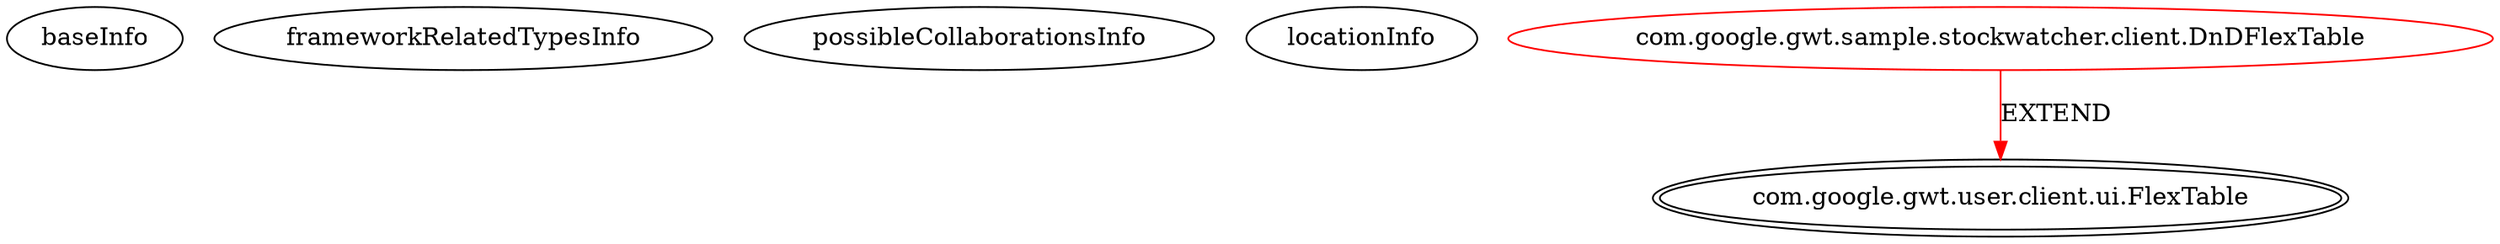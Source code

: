 digraph {
baseInfo[graphId=1064,category="extension_graph",isAnonymous=false,possibleRelation=false]
frameworkRelatedTypesInfo[0="com.google.gwt.user.client.ui.FlexTable"]
possibleCollaborationsInfo[]
locationInfo[projectName="chrte-TemperatureWatcher",filePath="/chrte-TemperatureWatcher/TemperatureWatcher-master/src/com/google/gwt/sample/stockwatcher/client/DnDFlexTable.java",contextSignature="DnDFlexTable",graphId="1064"]
0[label="com.google.gwt.sample.stockwatcher.client.DnDFlexTable",vertexType="ROOT_CLIENT_CLASS_DECLARATION",isFrameworkType=false,color=red]
1[label="com.google.gwt.user.client.ui.FlexTable",vertexType="FRAMEWORK_CLASS_TYPE",isFrameworkType=true,peripheries=2]
0->1[label="EXTEND",color=red]
}
